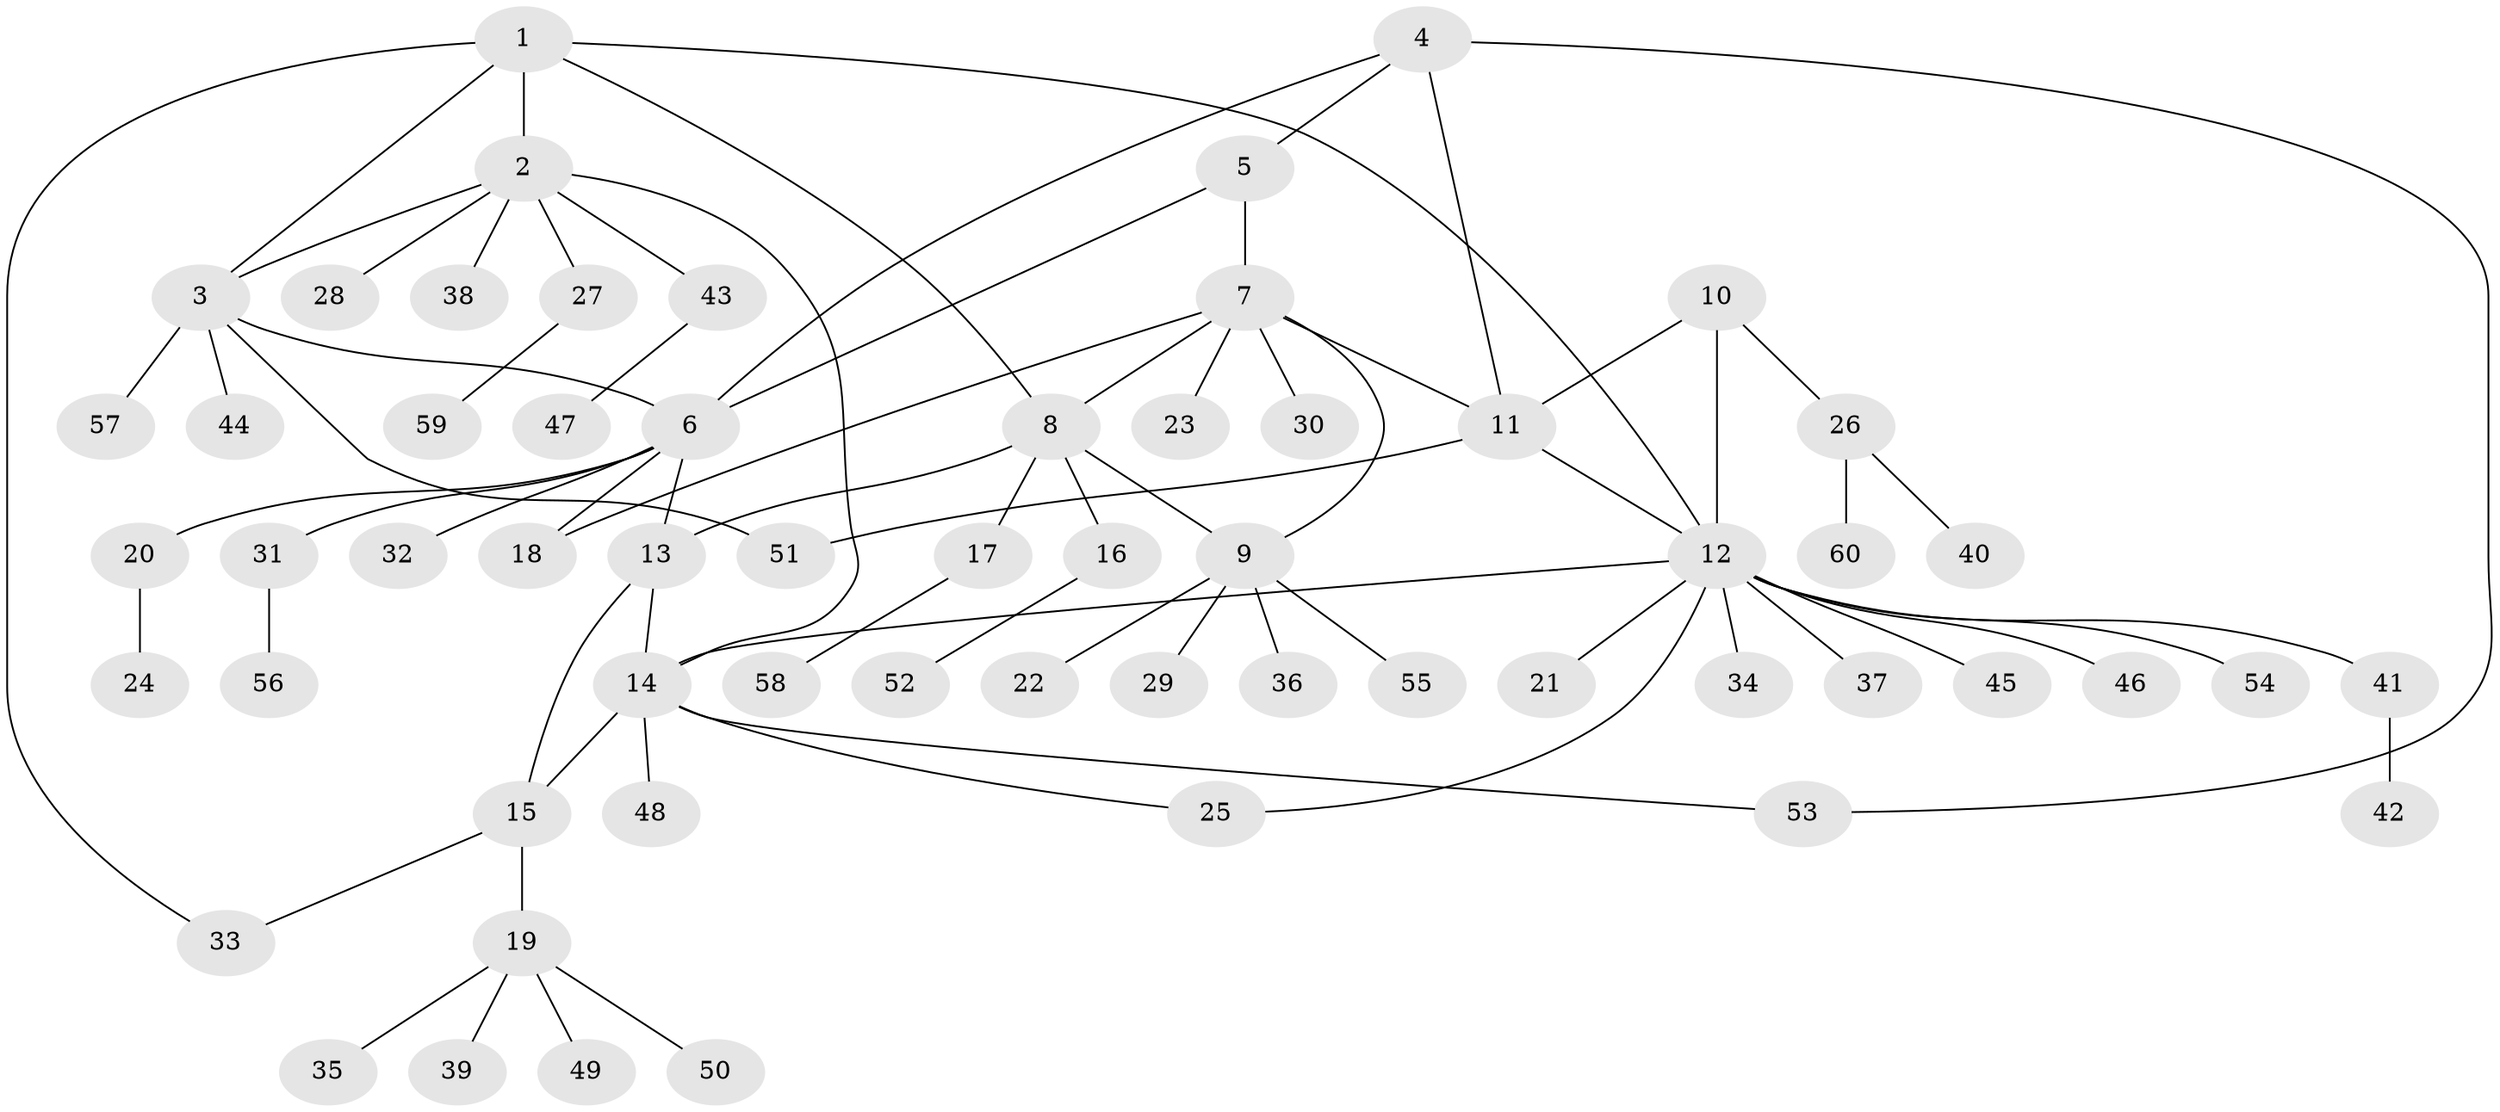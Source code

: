 // Generated by graph-tools (version 1.1) at 2025/50/03/09/25 03:50:34]
// undirected, 60 vertices, 75 edges
graph export_dot {
graph [start="1"]
  node [color=gray90,style=filled];
  1;
  2;
  3;
  4;
  5;
  6;
  7;
  8;
  9;
  10;
  11;
  12;
  13;
  14;
  15;
  16;
  17;
  18;
  19;
  20;
  21;
  22;
  23;
  24;
  25;
  26;
  27;
  28;
  29;
  30;
  31;
  32;
  33;
  34;
  35;
  36;
  37;
  38;
  39;
  40;
  41;
  42;
  43;
  44;
  45;
  46;
  47;
  48;
  49;
  50;
  51;
  52;
  53;
  54;
  55;
  56;
  57;
  58;
  59;
  60;
  1 -- 2;
  1 -- 3;
  1 -- 8;
  1 -- 12;
  1 -- 33;
  2 -- 3;
  2 -- 14;
  2 -- 27;
  2 -- 28;
  2 -- 38;
  2 -- 43;
  3 -- 6;
  3 -- 44;
  3 -- 51;
  3 -- 57;
  4 -- 5;
  4 -- 6;
  4 -- 11;
  4 -- 53;
  5 -- 6;
  5 -- 7;
  6 -- 13;
  6 -- 18;
  6 -- 20;
  6 -- 31;
  6 -- 32;
  7 -- 8;
  7 -- 9;
  7 -- 11;
  7 -- 18;
  7 -- 23;
  7 -- 30;
  8 -- 9;
  8 -- 13;
  8 -- 16;
  8 -- 17;
  9 -- 22;
  9 -- 29;
  9 -- 36;
  9 -- 55;
  10 -- 11;
  10 -- 12;
  10 -- 26;
  11 -- 12;
  11 -- 51;
  12 -- 14;
  12 -- 21;
  12 -- 25;
  12 -- 34;
  12 -- 37;
  12 -- 41;
  12 -- 45;
  12 -- 46;
  12 -- 54;
  13 -- 14;
  13 -- 15;
  14 -- 15;
  14 -- 25;
  14 -- 48;
  14 -- 53;
  15 -- 19;
  15 -- 33;
  16 -- 52;
  17 -- 58;
  19 -- 35;
  19 -- 39;
  19 -- 49;
  19 -- 50;
  20 -- 24;
  26 -- 40;
  26 -- 60;
  27 -- 59;
  31 -- 56;
  41 -- 42;
  43 -- 47;
}
